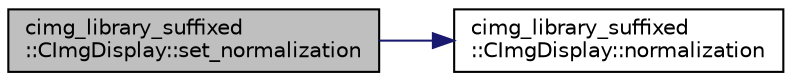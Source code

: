 digraph "cimg_library_suffixed::CImgDisplay::set_normalization"
{
  edge [fontname="Helvetica",fontsize="10",labelfontname="Helvetica",labelfontsize="10"];
  node [fontname="Helvetica",fontsize="10",shape=record];
  rankdir="LR";
  Node1 [label="cimg_library_suffixed\l::CImgDisplay::set_normalization",height=0.2,width=0.4,color="black", fillcolor="grey75", style="filled" fontcolor="black"];
  Node1 -> Node2 [color="midnightblue",fontsize="10",style="solid",fontname="Helvetica"];
  Node2 [label="cimg_library_suffixed\l::CImgDisplay::normalization",height=0.2,width=0.4,color="black", fillcolor="white", style="filled",URL="$structcimg__library__suffixed_1_1_c_img_display.html#af2d480e47d9b0dc52d373b54fa01f805",tooltip="Return normalization type of the display."];
}
